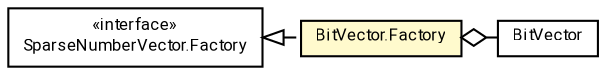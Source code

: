#!/usr/local/bin/dot
#
# Class diagram 
# Generated by UMLGraph version R5_7_2-60-g0e99a6 (http://www.spinellis.gr/umlgraph/)
#

digraph G {
	graph [fontnames="svg"]
	edge [fontname="Roboto",fontsize=7,labelfontname="Roboto",labelfontsize=7,color="black"];
	node [fontname="Roboto",fontcolor="black",fontsize=8,shape=plaintext,margin=0,width=0,height=0];
	nodesep=0.15;
	ranksep=0.25;
	rankdir=LR;
	// de.lmu.ifi.dbs.elki.data.SparseNumberVector.Factory<V extends de.lmu.ifi.dbs.elki.data.SparseNumberVector>
	c1899668 [label=<<table title="de.lmu.ifi.dbs.elki.data.SparseNumberVector.Factory" border="0" cellborder="1" cellspacing="0" cellpadding="2" href="SparseNumberVector.Factory.html" target="_parent">
		<tr><td><table border="0" cellspacing="0" cellpadding="1">
		<tr><td align="center" balign="center"> &#171;interface&#187; </td></tr>
		<tr><td align="center" balign="center"> <font face="Roboto">SparseNumberVector.Factory</font> </td></tr>
		</table></td></tr>
		</table>>, URL="SparseNumberVector.Factory.html"];
	// de.lmu.ifi.dbs.elki.data.BitVector
	c1899750 [label=<<table title="de.lmu.ifi.dbs.elki.data.BitVector" border="0" cellborder="1" cellspacing="0" cellpadding="2" href="BitVector.html" target="_parent">
		<tr><td><table border="0" cellspacing="0" cellpadding="1">
		<tr><td align="center" balign="center"> <font face="Roboto">BitVector</font> </td></tr>
		</table></td></tr>
		</table>>, URL="BitVector.html"];
	// de.lmu.ifi.dbs.elki.data.BitVector.Factory
	c1899751 [label=<<table title="de.lmu.ifi.dbs.elki.data.BitVector.Factory" border="0" cellborder="1" cellspacing="0" cellpadding="2" bgcolor="lemonChiffon" href="BitVector.Factory.html" target="_parent">
		<tr><td><table border="0" cellspacing="0" cellpadding="1">
		<tr><td align="center" balign="center"> <font face="Roboto">BitVector.Factory</font> </td></tr>
		</table></td></tr>
		</table>>, URL="BitVector.Factory.html"];
	// de.lmu.ifi.dbs.elki.data.BitVector.Factory implements de.lmu.ifi.dbs.elki.data.SparseNumberVector.Factory<V extends de.lmu.ifi.dbs.elki.data.SparseNumberVector>
	c1899668 -> c1899751 [arrowtail=empty,style=dashed,dir=back,weight=9];
	// de.lmu.ifi.dbs.elki.data.BitVector.Factory has de.lmu.ifi.dbs.elki.data.BitVector
	c1899751 -> c1899750 [arrowhead=none,arrowtail=ediamond,dir=back,weight=4];
}

